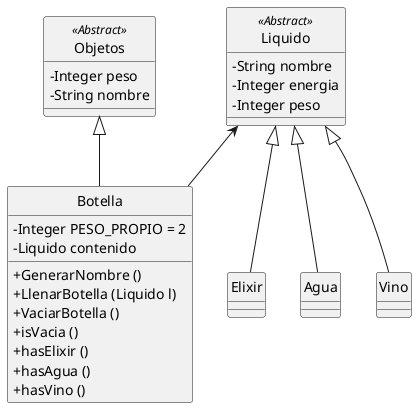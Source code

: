 @startuml Botella

skinparam ClassAttributeIconSize 0
hide circle


class Objetos <<Abstract>>{
    - Integer peso
    - String nombre
}

class Botella {
    - Integer PESO_PROPIO = 2
    - Liquido contenido
    + GenerarNombre ()
    + LlenarBotella (Liquido l)
    + VaciarBotella ()
    + isVacia ()
    + hasElixir ()
    + hasAgua ()
    + hasVino ()
}


class Liquido <<Abstract>> {
    - String nombre
    - Integer energia
    - Integer peso
}

class Elixir {
}

class Agua {
}

class Vino {
}

Objetos <|-- Botella

Liquido <|-- Elixir
Liquido <|-- Agua
Liquido <|-- Vino
Liquido <-- Botella

@enduml
